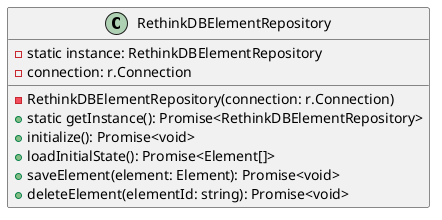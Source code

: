 @startuml
class RethinkDBElementRepository {
    - static instance: RethinkDBElementRepository
    - connection: r.Connection

    - RethinkDBElementRepository(connection: r.Connection)
    + static getInstance(): Promise<RethinkDBElementRepository>
    + initialize(): Promise<void>
    + loadInitialState(): Promise<Element[]>
    + saveElement(element: Element): Promise<void>
    + deleteElement(elementId: string): Promise<void>
}


@enduml